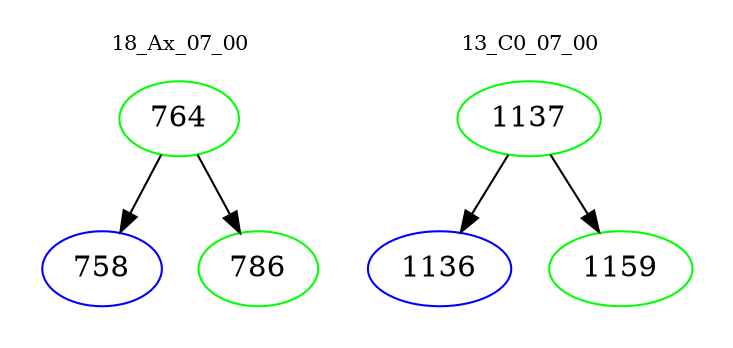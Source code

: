 digraph{
subgraph cluster_0 {
color = white
label = "18_Ax_07_00";
fontsize=10;
T0_764 [label="764", color="green"]
T0_764 -> T0_758 [color="black"]
T0_758 [label="758", color="blue"]
T0_764 -> T0_786 [color="black"]
T0_786 [label="786", color="green"]
}
subgraph cluster_1 {
color = white
label = "13_C0_07_00";
fontsize=10;
T1_1137 [label="1137", color="green"]
T1_1137 -> T1_1136 [color="black"]
T1_1136 [label="1136", color="blue"]
T1_1137 -> T1_1159 [color="black"]
T1_1159 [label="1159", color="green"]
}
}
